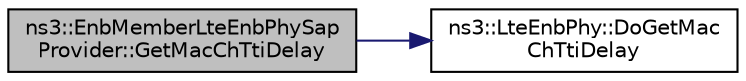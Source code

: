 digraph "ns3::EnbMemberLteEnbPhySapProvider::GetMacChTtiDelay"
{
 // LATEX_PDF_SIZE
  edge [fontname="Helvetica",fontsize="10",labelfontname="Helvetica",labelfontsize="10"];
  node [fontname="Helvetica",fontsize="10",shape=record];
  rankdir="LR";
  Node1 [label="ns3::EnbMemberLteEnbPhySap\lProvider::GetMacChTtiDelay",height=0.2,width=0.4,color="black", fillcolor="grey75", style="filled", fontcolor="black",tooltip="Get the delay from MAC to Channel expressed in TTIs."];
  Node1 -> Node2 [color="midnightblue",fontsize="10",style="solid",fontname="Helvetica"];
  Node2 [label="ns3::LteEnbPhy::DoGetMac\lChTtiDelay",height=0.2,width=0.4,color="black", fillcolor="white", style="filled",URL="$classns3_1_1_lte_enb_phy.html#a92259583f54313a4569bb6e84b8c5b18",tooltip="Get MAC ch TTI delay function."];
}
